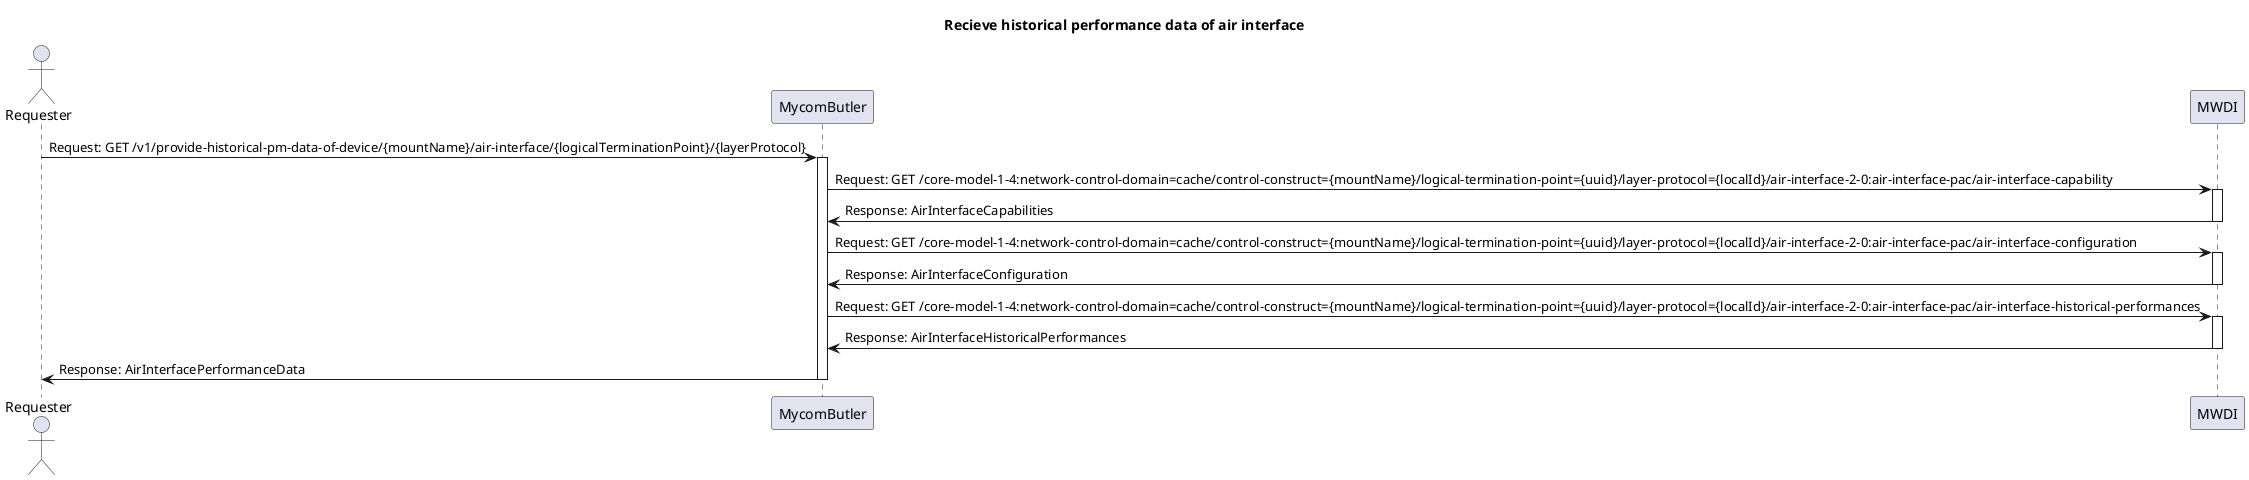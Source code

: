 @startuml Recieve_PM_data_air_interface
title "Recieve historical performance data of air interface"

actor Requester
participant MycomButler
participant MWDI

Requester -> MycomButler: Request: GET /v1/provide-historical-pm-data-of-device/{mountName}/air-interface/{logicalTerminationPoint}/{layerProtocol}

activate MycomButler
MycomButler -> MWDI: Request: GET /core-model-1-4:network-control-domain=cache/control-construct={mountName}/logical-termination-point={uuid}/layer-protocol={localId}/air-interface-2-0:air-interface-pac/air-interface-capability
activate MWDI
MWDI -> MycomButler: Response: AirInterfaceCapabilities
deactivate MWDI

MycomButler -> MWDI: Request: GET /core-model-1-4:network-control-domain=cache/control-construct={mountName}/logical-termination-point={uuid}/layer-protocol={localId}/air-interface-2-0:air-interface-pac/air-interface-configuration
activate MWDI
MWDI -> MycomButler: Response: AirInterfaceConfiguration
deactivate MWDI

MycomButler -> MWDI: Request: GET /core-model-1-4:network-control-domain=cache/control-construct={mountName}/logical-termination-point={uuid}/layer-protocol={localId}/air-interface-2-0:air-interface-pac/air-interface-historical-performances
activate MWDI
MWDI -> MycomButler: Response: AirInterfaceHistoricalPerformances
deactivate MWDI

MycomButler -> Requester: Response: AirInterfacePerformanceData

deactivate MycomButler

@enduml
